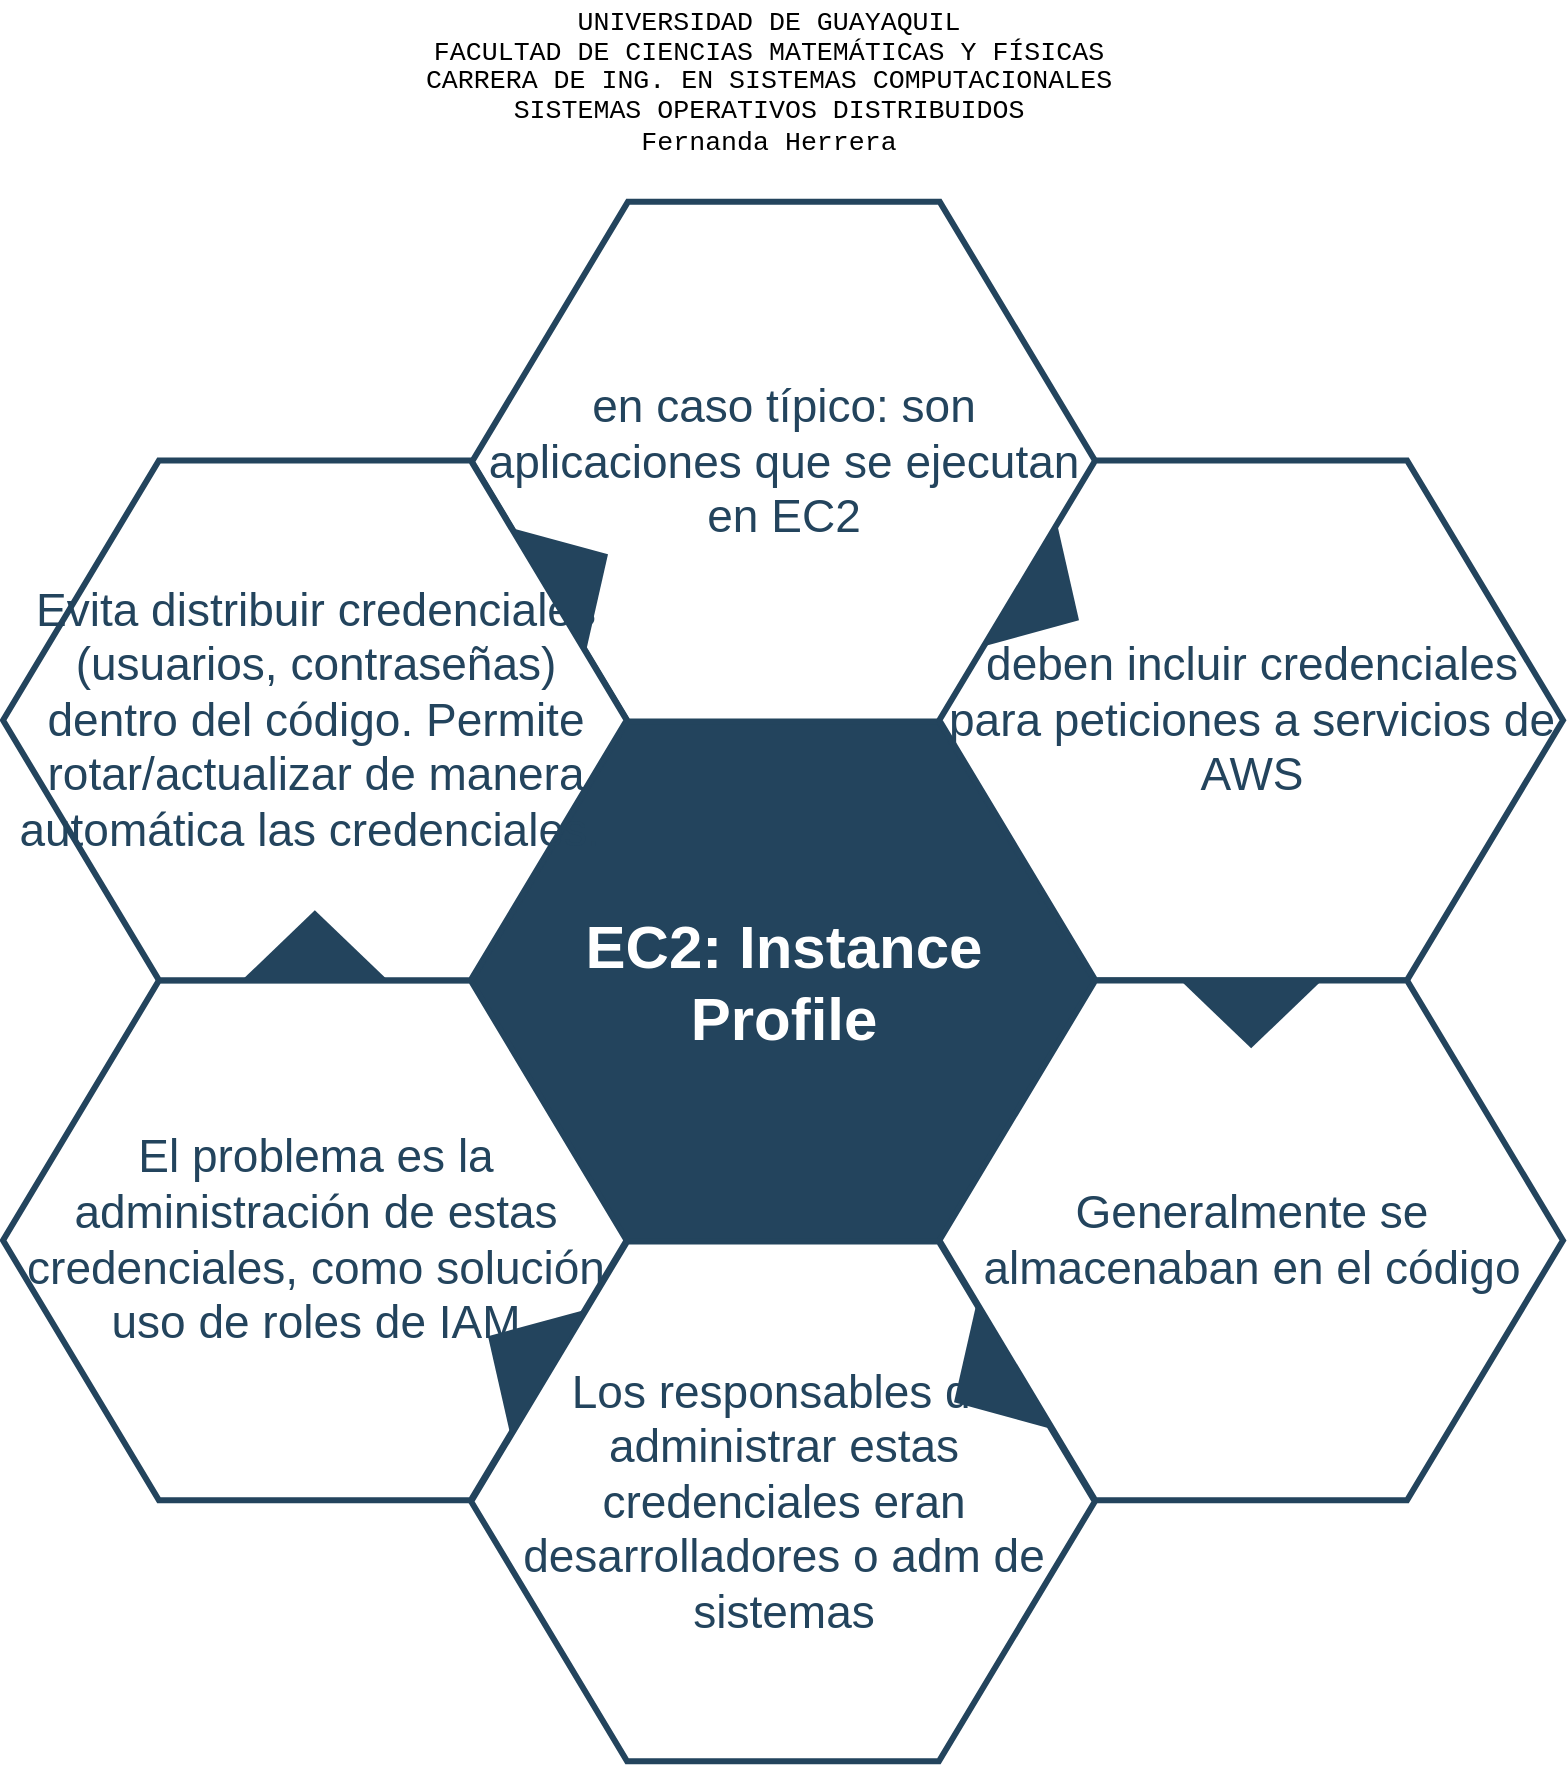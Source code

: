 <mxfile version="15.0.3" type="github">
  <diagram id="07fea595-8f29-1299-0266-81d95cde20df" name="Page-1">
    <mxGraphModel dx="1378" dy="-832" grid="1" gridSize="10" guides="1" tooltips="1" connect="1" arrows="1" fold="1" page="1" pageScale="1" pageWidth="1169" pageHeight="827" background="none" math="0" shadow="0">
      <root>
        <mxCell id="0" />
        <mxCell id="1" parent="0" />
        <mxCell id="644" value="&lt;font color=&quot;#ffffff&quot;&gt;&lt;span style=&quot;font-size: 30px&quot;&gt;&lt;b&gt;EC2: Instance &lt;br&gt;Profile&lt;/b&gt;&lt;/span&gt;&lt;/font&gt;" style="shape=hexagon;perimeter=hexagonPerimeter2;whiteSpace=wrap;html=1;shadow=0;labelBackgroundColor=none;strokeColor=#23445D;fillColor=#23445D;gradientColor=none;fontFamily=Helvetica;fontSize=23;fontColor=#23445d;align=center;strokeWidth=3;" parent="1" vertex="1">
          <mxGeometry x="428.579" y="2764.798" width="311.842" height="259.868" as="geometry" />
        </mxCell>
        <mxCell id="645" value="" style="triangle;whiteSpace=wrap;html=1;shadow=0;labelBackgroundColor=none;strokeColor=none;fillColor=#FFFFFF;fontFamily=Helvetica;fontSize=17;fontColor=#23445d;align=center;rotation=90;gradientColor=none;flipV=1;flipH=1;opacity=20;" parent="1" vertex="1">
          <mxGeometry x="309.5" y="2782.667" width="72" height="152" as="geometry" />
        </mxCell>
        <mxCell id="646" value="&lt;font style=&quot;font-size: 23px&quot;&gt;en caso típico: son aplicaciones que se ejecutan en EC2&lt;/font&gt;" style="shape=hexagon;perimeter=hexagonPerimeter2;whiteSpace=wrap;html=1;shadow=0;labelBackgroundColor=none;strokeColor=#23445D;fillColor=#ffffff;gradientColor=none;fontFamily=Helvetica;fontSize=23;fontColor=#23445D;align=center;strokeWidth=3;" parent="1" vertex="1">
          <mxGeometry x="428.999" y="2504.927" width="311.842" height="259.868" as="geometry" />
        </mxCell>
        <mxCell id="647" value="&lt;font style=&quot;font-size: 23px&quot;&gt;deben incluir credenciales para peticiones a servicios de AWS&lt;/font&gt;" style="shape=hexagon;perimeter=hexagonPerimeter2;whiteSpace=wrap;html=1;shadow=0;labelBackgroundColor=none;strokeColor=#23445D;fillColor=#FFFFFF;gradientColor=none;fontFamily=Helvetica;fontSize=23;fontColor=#23445d;align=center;strokeWidth=3;" parent="1" vertex="1">
          <mxGeometry x="662.658" y="2634.2" width="311.842" height="259.868" as="geometry" />
        </mxCell>
        <mxCell id="648" value="&lt;font style=&quot;font-size: 23px&quot;&gt;Generalmente se almacenaban en el código&lt;/font&gt;" style="shape=hexagon;perimeter=hexagonPerimeter2;whiteSpace=wrap;html=1;shadow=0;labelBackgroundColor=none;strokeColor=#23445D;fillColor=#FFFFFF;gradientColor=none;fontFamily=Helvetica;fontSize=23;fontColor=#23445d;align=center;strokeWidth=3;" parent="1" vertex="1">
          <mxGeometry x="662.658" y="2894.265" width="311.842" height="259.868" as="geometry" />
        </mxCell>
        <mxCell id="649" value="Los responsables de administrar estas credenciales eran desarrolladores o adm de sistemas" style="shape=hexagon;perimeter=hexagonPerimeter2;whiteSpace=wrap;html=1;shadow=0;labelBackgroundColor=none;strokeColor=#23445D;fillColor=#FFFFFF;gradientColor=none;fontFamily=Helvetica;fontSize=23;fontColor=#23445d;align=center;strokeWidth=3;" parent="1" vertex="1">
          <mxGeometry x="428.579" y="3024.798" width="311.842" height="259.868" as="geometry" />
        </mxCell>
        <mxCell id="650" value="&lt;span&gt;El problema es la administración de estas credenciales, como solución uso de roles de IAM&lt;/span&gt;" style="shape=hexagon;perimeter=hexagonPerimeter2;whiteSpace=wrap;html=1;shadow=0;labelBackgroundColor=none;strokeColor=#23445D;fillColor=#FFFFFF;gradientColor=none;fontFamily=Helvetica;fontSize=23;fontColor=#23445d;align=center;strokeWidth=3;" parent="1" vertex="1">
          <mxGeometry x="194.5" y="2894.265" width="311.842" height="259.868" as="geometry" />
        </mxCell>
        <mxCell id="651" value="Evita distribuir credenciales (usuarios, contraseñas) dentro del código. Permite rotar/actualizar de manera automática las credenciales.&amp;nbsp;" style="shape=hexagon;perimeter=hexagonPerimeter2;whiteSpace=wrap;html=1;shadow=0;labelBackgroundColor=none;strokeColor=#23445D;fillColor=#ffffff;gradientColor=none;fontFamily=Helvetica;fontSize=23;fontColor=#23445D;align=center;strokeWidth=3;" parent="1" vertex="1">
          <mxGeometry x="194.5" y="2634.2" width="311.842" height="259.868" as="geometry" />
        </mxCell>
        <mxCell id="652" value="" style="triangle;whiteSpace=wrap;html=1;shadow=0;labelBackgroundColor=none;strokeColor=none;fillColor=#23445D;fontFamily=Helvetica;fontSize=17;fontColor=#23445d;align=center;rotation=31;gradientColor=none;strokeWidth=3;" parent="1" vertex="1">
          <mxGeometry x="700" y="2668.667" width="35" height="73" as="geometry" />
        </mxCell>
        <mxCell id="653" value="" style="triangle;whiteSpace=wrap;html=1;shadow=0;labelBackgroundColor=none;strokeColor=none;fillColor=#23445D;fontFamily=Helvetica;fontSize=17;fontColor=#23445d;align=center;rotation=31;gradientColor=none;flipH=1;strokeWidth=3;" parent="1" vertex="1">
          <mxGeometry x="434.5" y="3044.667" width="35" height="73" as="geometry" />
        </mxCell>
        <mxCell id="654" value="" style="triangle;whiteSpace=wrap;html=1;shadow=0;labelBackgroundColor=none;strokeColor=none;fillColor=#23445D;fontFamily=Helvetica;fontSize=17;fontColor=#23445d;align=center;rotation=329;gradientColor=none;strokeWidth=3;" parent="1" vertex="1">
          <mxGeometry x="464.5" y="2653.667" width="35" height="73" as="geometry" />
        </mxCell>
        <mxCell id="655" value="" style="triangle;whiteSpace=wrap;html=1;shadow=0;labelBackgroundColor=none;strokeColor=none;fillColor=#23445D;fontFamily=Helvetica;fontSize=17;fontColor=#23445d;align=center;rotation=329;gradientColor=none;flipH=1;strokeWidth=3;" parent="1" vertex="1">
          <mxGeometry x="667.5" y="3059.667" width="35" height="73" as="geometry" />
        </mxCell>
        <mxCell id="656" value="" style="triangle;whiteSpace=wrap;html=1;shadow=0;labelBackgroundColor=none;strokeColor=none;fillColor=#23445D;fontFamily=Helvetica;fontSize=17;fontColor=#23445d;align=center;rotation=90;gradientColor=none;strokeWidth=3;" parent="1" vertex="1">
          <mxGeometry x="801.079" y="2874.167" width="35" height="73" as="geometry" />
        </mxCell>
        <mxCell id="657" value="" style="triangle;whiteSpace=wrap;html=1;shadow=0;labelBackgroundColor=none;strokeColor=none;fillColor=#23445D;fontFamily=Helvetica;fontSize=17;fontColor=#23445d;align=center;rotation=90;gradientColor=none;flipH=1;strokeWidth=3;" parent="1" vertex="1">
          <mxGeometry x="332.921" y="2840.167" width="35" height="73" as="geometry" />
        </mxCell>
        <UserObject label="&lt;div style=&quot;display: flex ; justify-content: center ; text-align: center ; align-items: baseline ; font-size: 0 ; line-height: 1.25 ; margin-top: -2px&quot;&gt;&lt;span&gt;&lt;span style=&quot;font-size: 13.3px ; color: #000000 ; font-family: &amp;#34;cousine&amp;#34;&quot;&gt;UNIVERSIDAD DE GUAYAQUIL&lt;br&gt;&lt;/span&gt;&lt;/span&gt;&lt;/div&gt;&lt;div style=&quot;display: flex ; justify-content: center ; text-align: center ; align-items: baseline ; font-size: 0 ; line-height: 1.25 ; margin-top: -2px&quot;&gt;&lt;span&gt;&lt;span style=&quot;font-size: 13.3px ; color: #000000 ; font-family: &amp;#34;cousine&amp;#34;&quot;&gt;FACULTAD DE CIENCIAS MATEMÁTICAS Y FÍSICAS&lt;br&gt;&lt;/span&gt;&lt;/span&gt;&lt;/div&gt;&lt;div style=&quot;display: flex ; justify-content: center ; text-align: center ; align-items: baseline ; font-size: 0 ; line-height: 1.25 ; margin-top: -2px&quot;&gt;&lt;span&gt;&lt;span style=&quot;font-size: 13.3px ; color: #000000 ; font-family: &amp;#34;cousine&amp;#34;&quot;&gt;CARRERA DE ING. EN SISTEMAS COMPUTACIONALES&lt;br&gt;&lt;/span&gt;&lt;/span&gt;&lt;/div&gt;&lt;div style=&quot;display: flex ; justify-content: center ; text-align: center ; align-items: baseline ; font-size: 0 ; line-height: 1.25 ; margin-top: -2px&quot;&gt;&lt;span&gt;&lt;span style=&quot;font-size: 13.3px ; color: #000000 ; font-family: &amp;#34;cousine&amp;#34;&quot;&gt;SISTEMAS OPERATIVOS DISTRIBUIDOS&lt;br&gt;Fernanda Herrera&lt;/span&gt;&lt;/span&gt;&lt;span&gt;&lt;span style=&quot;font-size: 13.3px ; color: #000000 ; font-family: &amp;#34;cousine&amp;#34;&quot;&gt;&lt;br&gt;&lt;/span&gt;&lt;/span&gt;&lt;span&gt;&lt;span style=&quot;font-size: 13.3px ; color: #000000 ; font-family: &amp;#34;cousine&amp;#34;&quot;&gt;&lt;br&gt;&lt;/span&gt;&lt;/span&gt;&lt;span&gt;&lt;br&gt;&lt;/span&gt;&lt;/div&gt;" lucidchartObjectId="aGx88_n5G5oc" id="K6789IOhtBQORuf33qyl-657">
          <mxCell style="html=1;overflow=block;blockSpacing=1;whiteSpace=wrap;;whiteSpace=wrap;fontSize=13;fontFamily=Cousine;spacing=3.8;strokeOpacity=0;fillOpacity=0;rounded=1;absoluteArcSize=1;arcSize=9;fillColor=#ffffff;strokeWidth=2.3;" vertex="1" parent="1">
            <mxGeometry x="375" y="2406" width="405" height="75" as="geometry" />
          </mxCell>
        </UserObject>
        <UserObject label="" lucidchartObjectId="kIx8rsd8tNa7" id="K6789IOhtBQORuf33qyl-658">
          <mxCell style="html=1;overflow=block;blockSpacing=1;whiteSpace=wrap;shape=image;whiteSpace=wrap;fontSize=13;spacing=0;strokeColor=none;strokeOpacity=100;strokeWidth=0;image=https://images.lucid.app/images/3d3bb35d-d23b-4efb-83e1-1b1a9deea31a/content;imageAspect=0;" vertex="1" parent="1">
            <mxGeometry x="270" y="2411" width="72" height="60" as="geometry" />
          </mxCell>
        </UserObject>
        <UserObject label="" lucidchartObjectId="vIx8PuKDGsU5" id="K6789IOhtBQORuf33qyl-659">
          <mxCell style="html=1;overflow=block;blockSpacing=1;whiteSpace=wrap;shape=image;whiteSpace=wrap;fontSize=13;spacing=0;strokeColor=none;strokeOpacity=100;strokeWidth=0;image=https://images.lucid.app/images/65c9b62d-5c66-4af0-9a83-0d21595e4b6c/content;imageAspect=0;" vertex="1" parent="1">
            <mxGeometry x="810" y="2414" width="70" height="55" as="geometry" />
          </mxCell>
        </UserObject>
      </root>
    </mxGraphModel>
  </diagram>
</mxfile>
